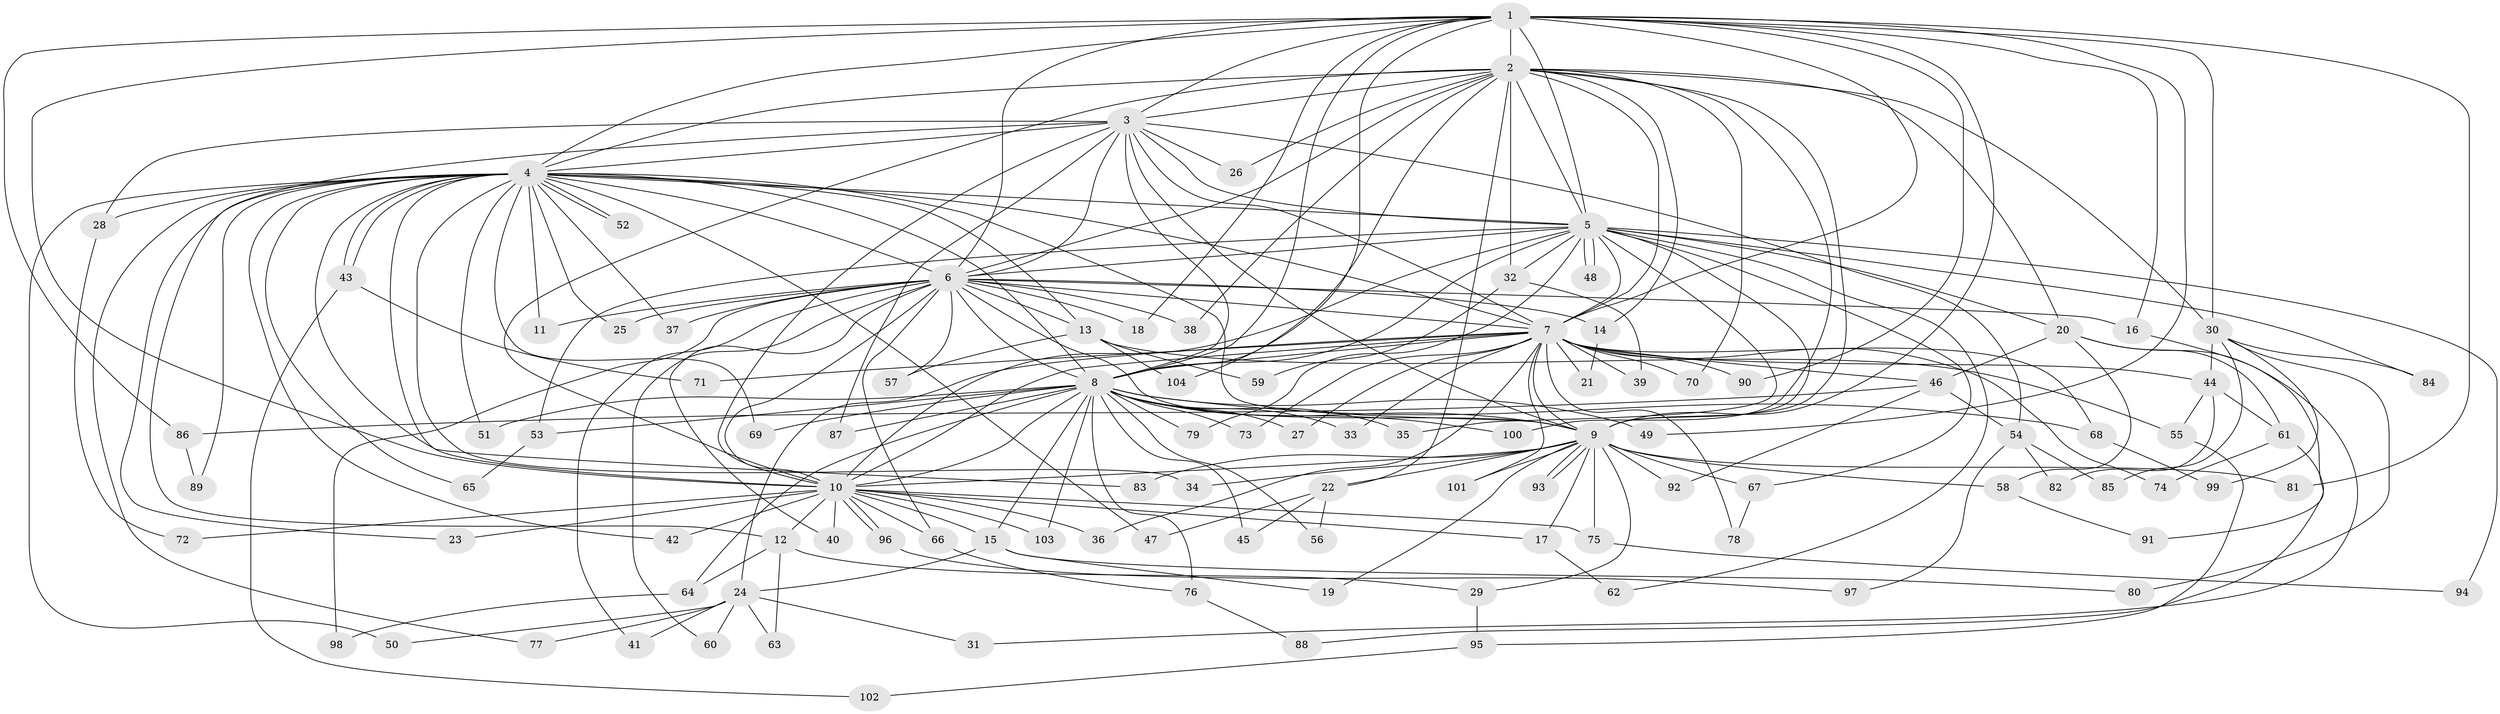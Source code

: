 // Generated by graph-tools (version 1.1) at 2025/01/03/09/25 03:01:12]
// undirected, 104 vertices, 233 edges
graph export_dot {
graph [start="1"]
  node [color=gray90,style=filled];
  1;
  2;
  3;
  4;
  5;
  6;
  7;
  8;
  9;
  10;
  11;
  12;
  13;
  14;
  15;
  16;
  17;
  18;
  19;
  20;
  21;
  22;
  23;
  24;
  25;
  26;
  27;
  28;
  29;
  30;
  31;
  32;
  33;
  34;
  35;
  36;
  37;
  38;
  39;
  40;
  41;
  42;
  43;
  44;
  45;
  46;
  47;
  48;
  49;
  50;
  51;
  52;
  53;
  54;
  55;
  56;
  57;
  58;
  59;
  60;
  61;
  62;
  63;
  64;
  65;
  66;
  67;
  68;
  69;
  70;
  71;
  72;
  73;
  74;
  75;
  76;
  77;
  78;
  79;
  80;
  81;
  82;
  83;
  84;
  85;
  86;
  87;
  88;
  89;
  90;
  91;
  92;
  93;
  94;
  95;
  96;
  97;
  98;
  99;
  100;
  101;
  102;
  103;
  104;
  1 -- 2;
  1 -- 3;
  1 -- 4;
  1 -- 5;
  1 -- 6;
  1 -- 7;
  1 -- 8;
  1 -- 9;
  1 -- 10;
  1 -- 16;
  1 -- 18;
  1 -- 30;
  1 -- 49;
  1 -- 81;
  1 -- 86;
  1 -- 90;
  1 -- 104;
  2 -- 3;
  2 -- 4;
  2 -- 5;
  2 -- 6;
  2 -- 7;
  2 -- 8;
  2 -- 9;
  2 -- 10;
  2 -- 14;
  2 -- 20;
  2 -- 22;
  2 -- 26;
  2 -- 30;
  2 -- 32;
  2 -- 38;
  2 -- 70;
  2 -- 100;
  3 -- 4;
  3 -- 5;
  3 -- 6;
  3 -- 7;
  3 -- 8;
  3 -- 9;
  3 -- 10;
  3 -- 12;
  3 -- 26;
  3 -- 28;
  3 -- 54;
  3 -- 87;
  4 -- 5;
  4 -- 6;
  4 -- 7;
  4 -- 8;
  4 -- 9;
  4 -- 10;
  4 -- 11;
  4 -- 13;
  4 -- 23;
  4 -- 25;
  4 -- 28;
  4 -- 34;
  4 -- 37;
  4 -- 42;
  4 -- 43;
  4 -- 43;
  4 -- 47;
  4 -- 50;
  4 -- 51;
  4 -- 52;
  4 -- 52;
  4 -- 65;
  4 -- 69;
  4 -- 77;
  4 -- 83;
  4 -- 89;
  5 -- 6;
  5 -- 7;
  5 -- 8;
  5 -- 9;
  5 -- 10;
  5 -- 20;
  5 -- 32;
  5 -- 35;
  5 -- 48;
  5 -- 48;
  5 -- 53;
  5 -- 62;
  5 -- 67;
  5 -- 79;
  5 -- 84;
  5 -- 94;
  6 -- 7;
  6 -- 8;
  6 -- 9;
  6 -- 10;
  6 -- 11;
  6 -- 13;
  6 -- 14;
  6 -- 16;
  6 -- 18;
  6 -- 25;
  6 -- 37;
  6 -- 38;
  6 -- 40;
  6 -- 41;
  6 -- 57;
  6 -- 60;
  6 -- 66;
  6 -- 98;
  7 -- 8;
  7 -- 9;
  7 -- 10;
  7 -- 21;
  7 -- 24;
  7 -- 27;
  7 -- 33;
  7 -- 36;
  7 -- 39;
  7 -- 44;
  7 -- 46;
  7 -- 68;
  7 -- 70;
  7 -- 71;
  7 -- 73;
  7 -- 74;
  7 -- 78;
  7 -- 90;
  7 -- 101;
  8 -- 9;
  8 -- 10;
  8 -- 15;
  8 -- 27;
  8 -- 33;
  8 -- 35;
  8 -- 45;
  8 -- 49;
  8 -- 51;
  8 -- 53;
  8 -- 56;
  8 -- 64;
  8 -- 68;
  8 -- 69;
  8 -- 73;
  8 -- 76;
  8 -- 79;
  8 -- 87;
  8 -- 100;
  8 -- 103;
  9 -- 10;
  9 -- 17;
  9 -- 19;
  9 -- 22;
  9 -- 29;
  9 -- 34;
  9 -- 58;
  9 -- 67;
  9 -- 75;
  9 -- 81;
  9 -- 83;
  9 -- 92;
  9 -- 93;
  9 -- 93;
  9 -- 101;
  10 -- 12;
  10 -- 15;
  10 -- 17;
  10 -- 23;
  10 -- 36;
  10 -- 40;
  10 -- 42;
  10 -- 66;
  10 -- 72;
  10 -- 75;
  10 -- 96;
  10 -- 96;
  10 -- 103;
  12 -- 29;
  12 -- 63;
  12 -- 64;
  13 -- 55;
  13 -- 57;
  13 -- 59;
  13 -- 104;
  14 -- 21;
  15 -- 19;
  15 -- 24;
  15 -- 80;
  16 -- 91;
  17 -- 62;
  20 -- 31;
  20 -- 46;
  20 -- 58;
  20 -- 61;
  22 -- 45;
  22 -- 47;
  22 -- 56;
  24 -- 31;
  24 -- 41;
  24 -- 50;
  24 -- 60;
  24 -- 63;
  24 -- 77;
  28 -- 72;
  29 -- 95;
  30 -- 44;
  30 -- 80;
  30 -- 84;
  30 -- 85;
  30 -- 99;
  32 -- 39;
  32 -- 59;
  43 -- 71;
  43 -- 102;
  44 -- 55;
  44 -- 61;
  44 -- 82;
  46 -- 54;
  46 -- 86;
  46 -- 92;
  53 -- 65;
  54 -- 82;
  54 -- 85;
  54 -- 97;
  55 -- 95;
  58 -- 91;
  61 -- 74;
  61 -- 88;
  64 -- 98;
  66 -- 76;
  67 -- 78;
  68 -- 99;
  75 -- 94;
  76 -- 88;
  86 -- 89;
  95 -- 102;
  96 -- 97;
}
